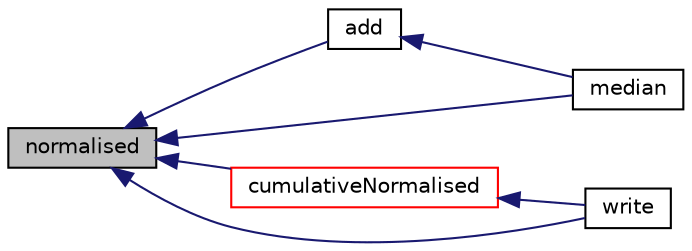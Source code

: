 digraph "normalised"
{
  bgcolor="transparent";
  edge [fontname="Helvetica",fontsize="10",labelfontname="Helvetica",labelfontsize="10"];
  node [fontname="Helvetica",fontsize="10",shape=record];
  rankdir="LR";
  Node165 [label="normalised",height=0.2,width=0.4,color="black", fillcolor="grey75", style="filled", fontcolor="black"];
  Node165 -> Node166 [dir="back",color="midnightblue",fontsize="10",style="solid",fontname="Helvetica"];
  Node166 [label="add",height=0.2,width=0.4,color="black",URL="$a27001.html#a33a0483e214f12ed274213001fba447e",tooltip="Add a value to the distribution, optionally specifying a weight. "];
  Node166 -> Node167 [dir="back",color="midnightblue",fontsize="10",style="solid",fontname="Helvetica"];
  Node167 [label="median",height=0.2,width=0.4,color="black",URL="$a27001.html#a8a8e8c26de2a6c6a228b844f3d6c0a75"];
  Node165 -> Node168 [dir="back",color="midnightblue",fontsize="10",style="solid",fontname="Helvetica"];
  Node168 [label="cumulativeNormalised",height=0.2,width=0.4,color="red",URL="$a27001.html#a11ff6eef0a165a528afd02366ddf85d2",tooltip="Return the cumulative normalised distribution and. "];
  Node168 -> Node171 [dir="back",color="midnightblue",fontsize="10",style="solid",fontname="Helvetica"];
  Node171 [label="write",height=0.2,width=0.4,color="black",URL="$a27001.html#a78760e5242dcf482000bb432f6bbc0f2",tooltip="Write the distribution to file: key normalised raw. "];
  Node165 -> Node167 [dir="back",color="midnightblue",fontsize="10",style="solid",fontname="Helvetica"];
  Node165 -> Node171 [dir="back",color="midnightblue",fontsize="10",style="solid",fontname="Helvetica"];
}
